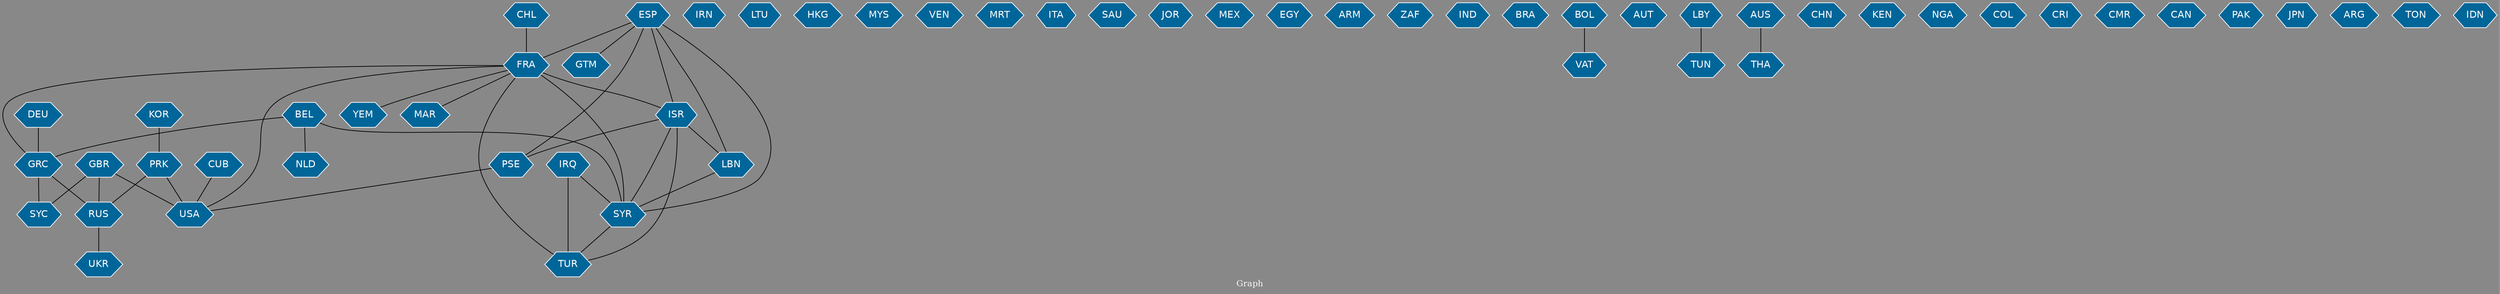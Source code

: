 // Countries together in item graph
graph {
	graph [bgcolor="#888888" fontcolor=white fontsize=12 label="Graph" outputorder=edgesfirst overlap=prism]
	node [color=white fillcolor="#006699" fontcolor=white fontname=Helvetica shape=hexagon style=filled]
	edge [arrowhead=open color=black fontcolor=white fontname=Courier fontsize=12]
		FRA [label=FRA]
		BEL [label=BEL]
		ISR [label=ISR]
		LBN [label=LBN]
		ESP [label=ESP]
		USA [label=USA]
		DEU [label=DEU]
		GRC [label=GRC]
		IRN [label=IRN]
		RUS [label=RUS]
		LTU [label=LTU]
		HKG [label=HKG]
		MYS [label=MYS]
		VEN [label=VEN]
		MRT [label=MRT]
		ITA [label=ITA]
		SAU [label=SAU]
		SYR [label=SYR]
		JOR [label=JOR]
		MEX [label=MEX]
		GBR [label=GBR]
		EGY [label=EGY]
		ARM [label=ARM]
		ZAF [label=ZAF]
		IND [label=IND]
		IRQ [label=IRQ]
		TUR [label=TUR]
		CHL [label=CHL]
		BRA [label=BRA]
		VAT [label=VAT]
		AUT [label=AUT]
		TUN [label=TUN]
		PSE [label=PSE]
		UKR [label=UKR]
		MAR [label=MAR]
		SYC [label=SYC]
		NLD [label=NLD]
		CUB [label=CUB]
		PRK [label=PRK]
		AUS [label=AUS]
		CHN [label=CHN]
		YEM [label=YEM]
		GTM [label=GTM]
		KEN [label=KEN]
		NGA [label=NGA]
		COL [label=COL]
		THA [label=THA]
		LBY [label=LBY]
		CRI [label=CRI]
		CMR [label=CMR]
		CAN [label=CAN]
		PAK [label=PAK]
		JPN [label=JPN]
		KOR [label=KOR]
		ARG [label=ARG]
		TON [label=TON]
		IDN [label=IDN]
		BOL [label=BOL]
			GRC -- RUS [weight=2]
			FRA -- USA [weight=1]
			ESP -- PSE [weight=1]
			KOR -- PRK [weight=3]
			ISR -- PSE [weight=1]
			SYR -- TUR [weight=2]
			GBR -- SYC [weight=1]
			ISR -- SYR [weight=1]
			AUS -- THA [weight=1]
			ESP -- FRA [weight=3]
			ESP -- ISR [weight=2]
			CHL -- FRA [weight=1]
			LBY -- TUN [weight=1]
			FRA -- TUR [weight=3]
			ISR -- TUR [weight=1]
			FRA -- MAR [weight=1]
			BEL -- SYR [weight=1]
			FRA -- YEM [weight=1]
			FRA -- SYR [weight=1]
			ESP -- LBN [weight=3]
			BEL -- GRC [weight=2]
			LBN -- SYR [weight=1]
			RUS -- UKR [weight=2]
			PSE -- USA [weight=1]
			IRQ -- SYR [weight=1]
			ESP -- SYR [weight=1]
			CUB -- USA [weight=1]
			DEU -- GRC [weight=3]
			GBR -- RUS [weight=1]
			GRC -- SYC [weight=1]
			FRA -- ISR [weight=4]
			FRA -- GRC [weight=1]
			ESP -- GTM [weight=2]
			BOL -- VAT [weight=1]
			BEL -- NLD [weight=1]
			PRK -- USA [weight=2]
			IRQ -- TUR [weight=1]
			GBR -- USA [weight=1]
			ISR -- LBN [weight=3]
			PRK -- RUS [weight=1]
}